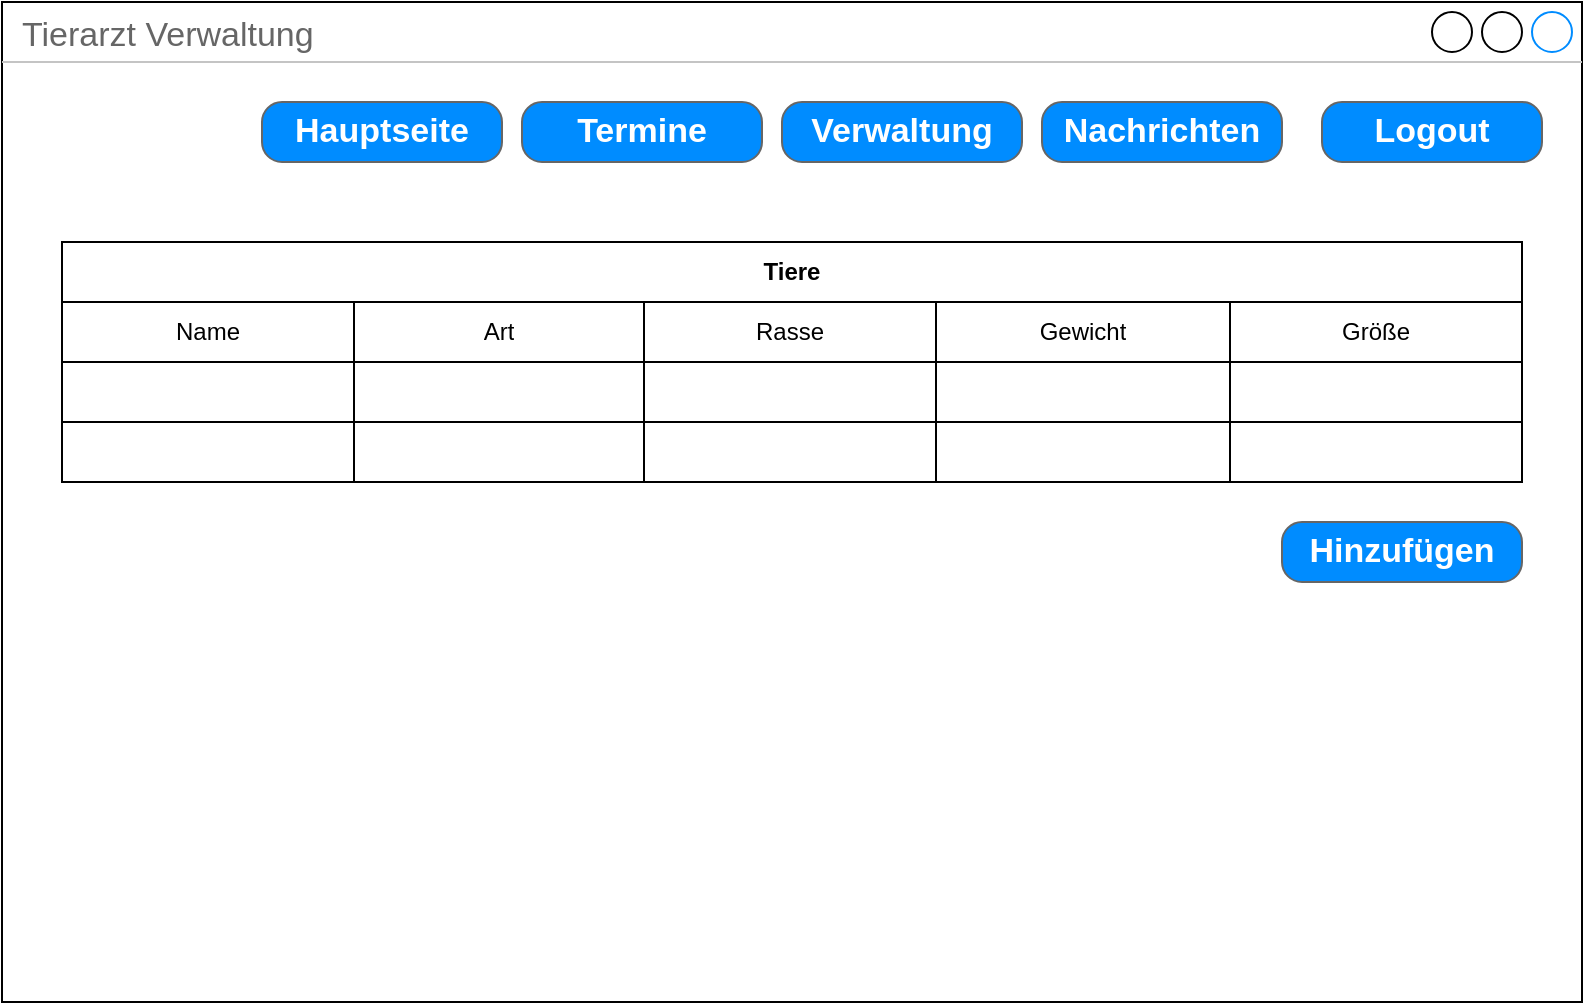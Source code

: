 <mxfile version="13.3.6" type="device"><diagram id="v5jku8EpdRO2-ojvof9i" name="Page-1"><mxGraphModel dx="1422" dy="763" grid="1" gridSize="10" guides="1" tooltips="1" connect="1" arrows="1" fold="1" page="1" pageScale="1" pageWidth="827" pageHeight="1169" math="0" shadow="0"><root><mxCell id="0"/><mxCell id="1" parent="0"/><mxCell id="fFc--IbS6-ilkoog5b3p-4" value="Tierarzt Verwaltung" style="strokeWidth=1;shadow=0;dashed=0;align=center;html=1;shape=mxgraph.mockup.containers.window;align=left;verticalAlign=top;spacingLeft=8;strokeColor2=#008cff;strokeColor3=#c4c4c4;fontColor=#666666;mainText=;fontSize=17;labelBackgroundColor=none;" parent="1" vertex="1"><mxGeometry x="80" y="120" width="790" height="500" as="geometry"/></mxCell><mxCell id="4eZbUXu3Syk_SmJUEgut-1" value="Logout" style="strokeWidth=1;shadow=0;dashed=0;align=center;html=1;shape=mxgraph.mockup.buttons.button;strokeColor=#666666;fontColor=#ffffff;mainText=;buttonStyle=round;fontSize=17;fontStyle=1;fillColor=#008cff;whiteSpace=wrap;" vertex="1" parent="1"><mxGeometry x="740" y="170" width="110" height="30" as="geometry"/></mxCell><mxCell id="4eZbUXu3Syk_SmJUEgut-2" value="Nachrichten" style="strokeWidth=1;shadow=0;dashed=0;align=center;html=1;shape=mxgraph.mockup.buttons.button;strokeColor=#666666;fontColor=#ffffff;mainText=;buttonStyle=round;fontSize=17;fontStyle=1;fillColor=#008cff;whiteSpace=wrap;" vertex="1" parent="1"><mxGeometry x="600" y="170" width="120" height="30" as="geometry"/></mxCell><mxCell id="4eZbUXu3Syk_SmJUEgut-3" value="Hauptseite" style="strokeWidth=1;shadow=0;dashed=0;align=center;html=1;shape=mxgraph.mockup.buttons.button;strokeColor=#666666;fontColor=#ffffff;mainText=;buttonStyle=round;fontSize=17;fontStyle=1;fillColor=#008cff;whiteSpace=wrap;" vertex="1" parent="1"><mxGeometry x="210" y="170" width="120" height="30" as="geometry"/></mxCell><mxCell id="4eZbUXu3Syk_SmJUEgut-4" value="Termine" style="strokeWidth=1;shadow=0;dashed=0;align=center;html=1;shape=mxgraph.mockup.buttons.button;strokeColor=#666666;fontColor=#ffffff;mainText=;buttonStyle=round;fontSize=17;fontStyle=1;fillColor=#008cff;whiteSpace=wrap;" vertex="1" parent="1"><mxGeometry x="340" y="170" width="120" height="30" as="geometry"/></mxCell><mxCell id="4eZbUXu3Syk_SmJUEgut-5" value="Verwaltung" style="strokeWidth=1;shadow=0;dashed=0;align=center;html=1;shape=mxgraph.mockup.buttons.button;strokeColor=#666666;fontColor=#ffffff;mainText=;buttonStyle=round;fontSize=17;fontStyle=1;fillColor=#008cff;whiteSpace=wrap;" vertex="1" parent="1"><mxGeometry x="470" y="170" width="120" height="30" as="geometry"/></mxCell><mxCell id="4eZbUXu3Syk_SmJUEgut-6" value="Tiere" style="shape=table;html=1;whiteSpace=wrap;startSize=30;container=1;collapsible=0;childLayout=tableLayout;fontStyle=1;align=center;" vertex="1" parent="1"><mxGeometry x="110" y="240" width="730" height="120" as="geometry"/></mxCell><mxCell id="4eZbUXu3Syk_SmJUEgut-7" value="" style="shape=partialRectangle;html=1;whiteSpace=wrap;collapsible=0;dropTarget=0;pointerEvents=0;fillColor=none;top=0;left=0;bottom=0;right=0;points=[[0,0.5],[1,0.5]];portConstraint=eastwest;" vertex="1" parent="4eZbUXu3Syk_SmJUEgut-6"><mxGeometry y="30" width="730" height="30" as="geometry"/></mxCell><mxCell id="4eZbUXu3Syk_SmJUEgut-8" value="Name" style="shape=partialRectangle;html=1;whiteSpace=wrap;connectable=0;fillColor=none;top=0;left=0;bottom=0;right=0;overflow=hidden;" vertex="1" parent="4eZbUXu3Syk_SmJUEgut-7"><mxGeometry width="146" height="30" as="geometry"/></mxCell><mxCell id="4eZbUXu3Syk_SmJUEgut-9" value="Art" style="shape=partialRectangle;html=1;whiteSpace=wrap;connectable=0;fillColor=none;top=0;left=0;bottom=0;right=0;overflow=hidden;" vertex="1" parent="4eZbUXu3Syk_SmJUEgut-7"><mxGeometry x="146" width="145" height="30" as="geometry"/></mxCell><mxCell id="4eZbUXu3Syk_SmJUEgut-10" value="Rasse" style="shape=partialRectangle;html=1;whiteSpace=wrap;connectable=0;fillColor=none;top=0;left=0;bottom=0;right=0;overflow=hidden;" vertex="1" parent="4eZbUXu3Syk_SmJUEgut-7"><mxGeometry x="291" width="146" height="30" as="geometry"/></mxCell><mxCell id="4eZbUXu3Syk_SmJUEgut-19" value="Gewicht" style="shape=partialRectangle;html=1;whiteSpace=wrap;connectable=0;fillColor=none;top=0;left=0;bottom=0;right=0;overflow=hidden;" vertex="1" parent="4eZbUXu3Syk_SmJUEgut-7"><mxGeometry x="437" width="147" height="30" as="geometry"/></mxCell><mxCell id="4eZbUXu3Syk_SmJUEgut-22" value="Größe" style="shape=partialRectangle;html=1;whiteSpace=wrap;connectable=0;fillColor=none;top=0;left=0;bottom=0;right=0;overflow=hidden;" vertex="1" parent="4eZbUXu3Syk_SmJUEgut-7"><mxGeometry x="584" width="146" height="30" as="geometry"/></mxCell><mxCell id="4eZbUXu3Syk_SmJUEgut-11" value="" style="shape=partialRectangle;html=1;whiteSpace=wrap;collapsible=0;dropTarget=0;pointerEvents=0;fillColor=none;top=0;left=0;bottom=0;right=0;points=[[0,0.5],[1,0.5]];portConstraint=eastwest;" vertex="1" parent="4eZbUXu3Syk_SmJUEgut-6"><mxGeometry y="60" width="730" height="30" as="geometry"/></mxCell><mxCell id="4eZbUXu3Syk_SmJUEgut-12" value="" style="shape=partialRectangle;html=1;whiteSpace=wrap;connectable=0;fillColor=none;top=0;left=0;bottom=0;right=0;overflow=hidden;" vertex="1" parent="4eZbUXu3Syk_SmJUEgut-11"><mxGeometry width="146" height="30" as="geometry"/></mxCell><mxCell id="4eZbUXu3Syk_SmJUEgut-13" value="" style="shape=partialRectangle;html=1;whiteSpace=wrap;connectable=0;fillColor=none;top=0;left=0;bottom=0;right=0;overflow=hidden;" vertex="1" parent="4eZbUXu3Syk_SmJUEgut-11"><mxGeometry x="146" width="145" height="30" as="geometry"/></mxCell><mxCell id="4eZbUXu3Syk_SmJUEgut-14" value="" style="shape=partialRectangle;html=1;whiteSpace=wrap;connectable=0;fillColor=none;top=0;left=0;bottom=0;right=0;overflow=hidden;" vertex="1" parent="4eZbUXu3Syk_SmJUEgut-11"><mxGeometry x="291" width="146" height="30" as="geometry"/></mxCell><mxCell id="4eZbUXu3Syk_SmJUEgut-20" style="shape=partialRectangle;html=1;whiteSpace=wrap;connectable=0;fillColor=none;top=0;left=0;bottom=0;right=0;overflow=hidden;" vertex="1" parent="4eZbUXu3Syk_SmJUEgut-11"><mxGeometry x="437" width="147" height="30" as="geometry"/></mxCell><mxCell id="4eZbUXu3Syk_SmJUEgut-23" style="shape=partialRectangle;html=1;whiteSpace=wrap;connectable=0;fillColor=none;top=0;left=0;bottom=0;right=0;overflow=hidden;" vertex="1" parent="4eZbUXu3Syk_SmJUEgut-11"><mxGeometry x="584" width="146" height="30" as="geometry"/></mxCell><mxCell id="4eZbUXu3Syk_SmJUEgut-15" value="" style="shape=partialRectangle;html=1;whiteSpace=wrap;collapsible=0;dropTarget=0;pointerEvents=0;fillColor=none;top=0;left=0;bottom=0;right=0;points=[[0,0.5],[1,0.5]];portConstraint=eastwest;" vertex="1" parent="4eZbUXu3Syk_SmJUEgut-6"><mxGeometry y="90" width="730" height="30" as="geometry"/></mxCell><mxCell id="4eZbUXu3Syk_SmJUEgut-16" value="" style="shape=partialRectangle;html=1;whiteSpace=wrap;connectable=0;fillColor=none;top=0;left=0;bottom=0;right=0;overflow=hidden;" vertex="1" parent="4eZbUXu3Syk_SmJUEgut-15"><mxGeometry width="146" height="30" as="geometry"/></mxCell><mxCell id="4eZbUXu3Syk_SmJUEgut-17" value="" style="shape=partialRectangle;html=1;whiteSpace=wrap;connectable=0;fillColor=none;top=0;left=0;bottom=0;right=0;overflow=hidden;" vertex="1" parent="4eZbUXu3Syk_SmJUEgut-15"><mxGeometry x="146" width="145" height="30" as="geometry"/></mxCell><mxCell id="4eZbUXu3Syk_SmJUEgut-18" value="" style="shape=partialRectangle;html=1;whiteSpace=wrap;connectable=0;fillColor=none;top=0;left=0;bottom=0;right=0;overflow=hidden;" vertex="1" parent="4eZbUXu3Syk_SmJUEgut-15"><mxGeometry x="291" width="146" height="30" as="geometry"/></mxCell><mxCell id="4eZbUXu3Syk_SmJUEgut-21" style="shape=partialRectangle;html=1;whiteSpace=wrap;connectable=0;fillColor=none;top=0;left=0;bottom=0;right=0;overflow=hidden;" vertex="1" parent="4eZbUXu3Syk_SmJUEgut-15"><mxGeometry x="437" width="147" height="30" as="geometry"/></mxCell><mxCell id="4eZbUXu3Syk_SmJUEgut-24" style="shape=partialRectangle;html=1;whiteSpace=wrap;connectable=0;fillColor=none;top=0;left=0;bottom=0;right=0;overflow=hidden;" vertex="1" parent="4eZbUXu3Syk_SmJUEgut-15"><mxGeometry x="584" width="146" height="30" as="geometry"/></mxCell><mxCell id="4eZbUXu3Syk_SmJUEgut-25" value="Hinzufügen" style="strokeWidth=1;shadow=0;dashed=0;align=center;html=1;shape=mxgraph.mockup.buttons.button;strokeColor=#666666;fontColor=#ffffff;mainText=;buttonStyle=round;fontSize=17;fontStyle=1;fillColor=#008cff;whiteSpace=wrap;" vertex="1" parent="1"><mxGeometry x="720" y="380" width="120" height="30" as="geometry"/></mxCell></root></mxGraphModel></diagram></mxfile>